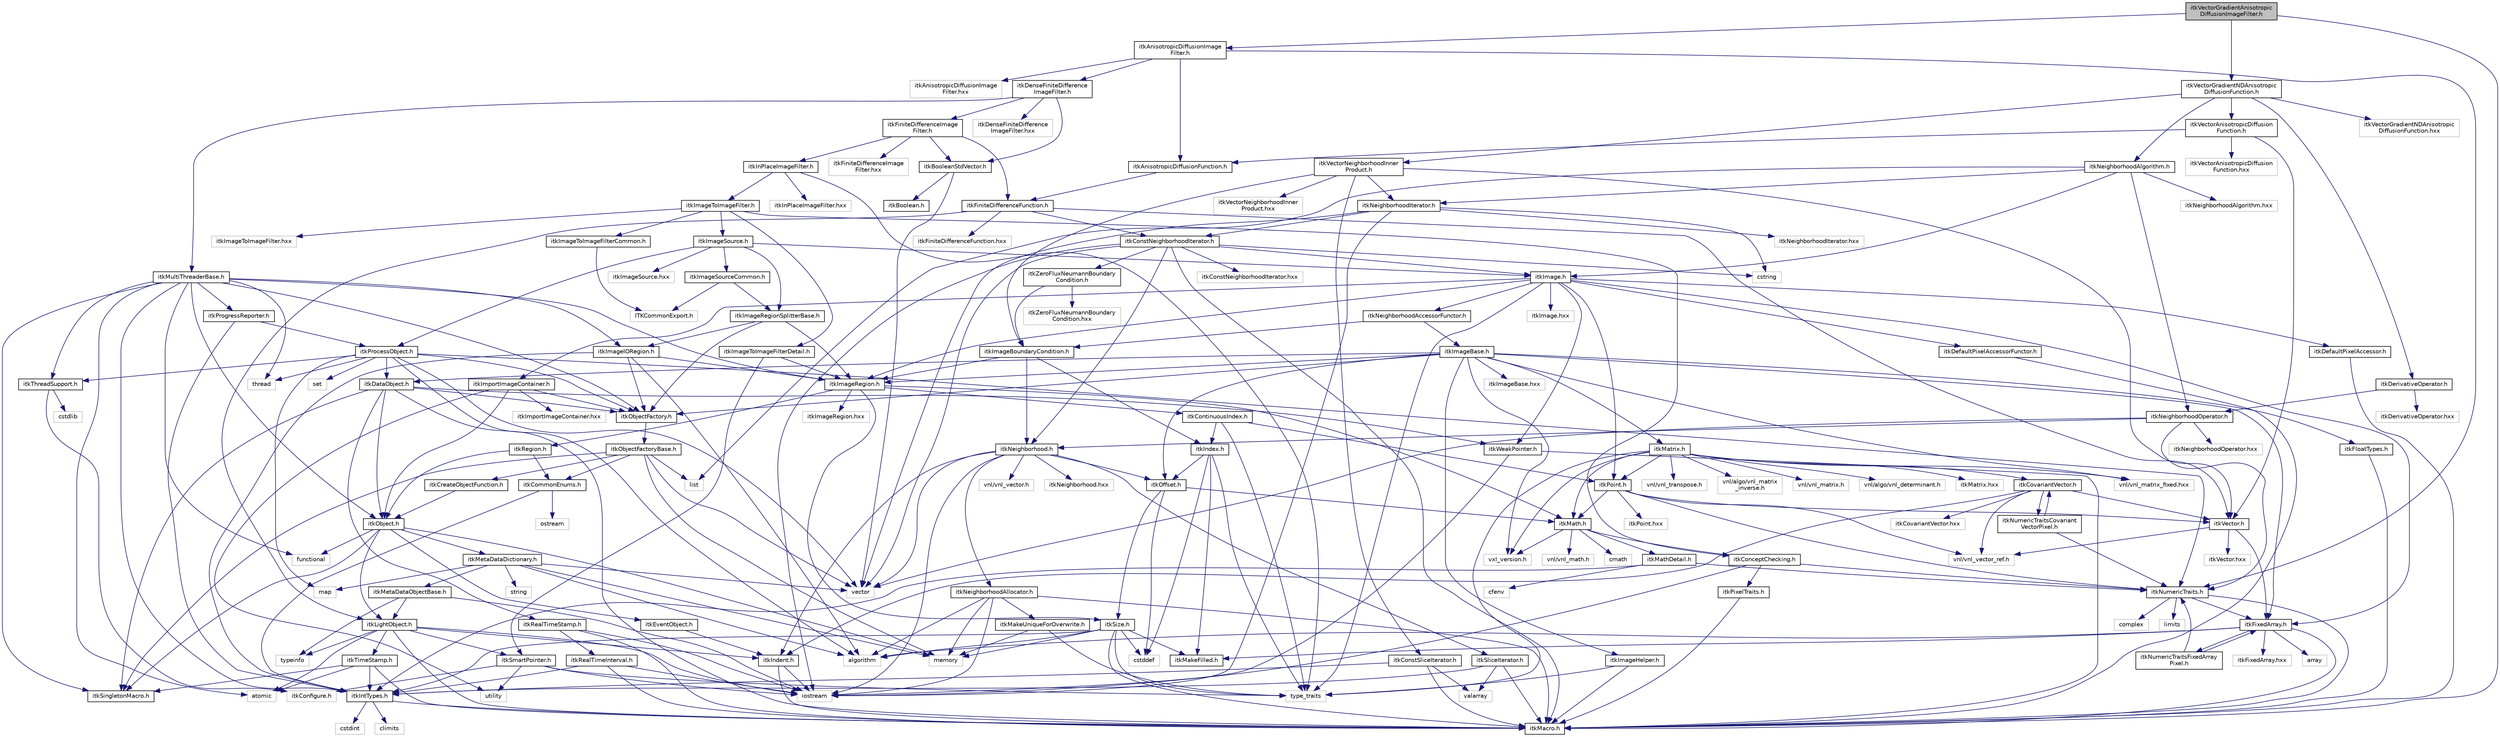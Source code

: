 digraph "itkVectorGradientAnisotropicDiffusionImageFilter.h"
{
 // LATEX_PDF_SIZE
  edge [fontname="Helvetica",fontsize="10",labelfontname="Helvetica",labelfontsize="10"];
  node [fontname="Helvetica",fontsize="10",shape=record];
  Node1 [label="itkVectorGradientAnisotropic\lDiffusionImageFilter.h",height=0.2,width=0.4,color="black", fillcolor="grey75", style="filled", fontcolor="black",tooltip=" "];
  Node1 -> Node2 [color="midnightblue",fontsize="10",style="solid",fontname="Helvetica"];
  Node2 [label="itkMacro.h",height=0.2,width=0.4,color="black", fillcolor="white", style="filled",URL="$itkMacro_8h.html",tooltip=" "];
  Node1 -> Node3 [color="midnightblue",fontsize="10",style="solid",fontname="Helvetica"];
  Node3 [label="itkAnisotropicDiffusionImage\lFilter.h",height=0.2,width=0.4,color="black", fillcolor="white", style="filled",URL="$itkAnisotropicDiffusionImageFilter_8h.html",tooltip=" "];
  Node3 -> Node4 [color="midnightblue",fontsize="10",style="solid",fontname="Helvetica"];
  Node4 [label="itkDenseFiniteDifference\lImageFilter.h",height=0.2,width=0.4,color="black", fillcolor="white", style="filled",URL="$itkDenseFiniteDifferenceImageFilter_8h.html",tooltip=" "];
  Node4 -> Node5 [color="midnightblue",fontsize="10",style="solid",fontname="Helvetica"];
  Node5 [label="itkBooleanStdVector.h",height=0.2,width=0.4,color="black", fillcolor="white", style="filled",URL="$itkBooleanStdVector_8h.html",tooltip=" "];
  Node5 -> Node6 [color="midnightblue",fontsize="10",style="solid",fontname="Helvetica"];
  Node6 [label="itkBoolean.h",height=0.2,width=0.4,color="black", fillcolor="white", style="filled",URL="$itkBoolean_8h.html",tooltip=" "];
  Node5 -> Node7 [color="midnightblue",fontsize="10",style="solid",fontname="Helvetica"];
  Node7 [label="vector",height=0.2,width=0.4,color="grey75", fillcolor="white", style="filled",tooltip=" "];
  Node4 -> Node8 [color="midnightblue",fontsize="10",style="solid",fontname="Helvetica"];
  Node8 [label="itkFiniteDifferenceImage\lFilter.h",height=0.2,width=0.4,color="black", fillcolor="white", style="filled",URL="$itkFiniteDifferenceImageFilter_8h.html",tooltip=" "];
  Node8 -> Node5 [color="midnightblue",fontsize="10",style="solid",fontname="Helvetica"];
  Node8 -> Node9 [color="midnightblue",fontsize="10",style="solid",fontname="Helvetica"];
  Node9 [label="itkInPlaceImageFilter.h",height=0.2,width=0.4,color="black", fillcolor="white", style="filled",URL="$itkInPlaceImageFilter_8h.html",tooltip=" "];
  Node9 -> Node10 [color="midnightblue",fontsize="10",style="solid",fontname="Helvetica"];
  Node10 [label="itkImageToImageFilter.h",height=0.2,width=0.4,color="black", fillcolor="white", style="filled",URL="$itkImageToImageFilter_8h.html",tooltip=" "];
  Node10 -> Node11 [color="midnightblue",fontsize="10",style="solid",fontname="Helvetica"];
  Node11 [label="itkImageSource.h",height=0.2,width=0.4,color="black", fillcolor="white", style="filled",URL="$itkImageSource_8h.html",tooltip=" "];
  Node11 -> Node12 [color="midnightblue",fontsize="10",style="solid",fontname="Helvetica"];
  Node12 [label="itkProcessObject.h",height=0.2,width=0.4,color="black", fillcolor="white", style="filled",URL="$itkProcessObject_8h.html",tooltip=" "];
  Node12 -> Node13 [color="midnightblue",fontsize="10",style="solid",fontname="Helvetica"];
  Node13 [label="itkDataObject.h",height=0.2,width=0.4,color="black", fillcolor="white", style="filled",URL="$itkDataObject_8h.html",tooltip=" "];
  Node13 -> Node14 [color="midnightblue",fontsize="10",style="solid",fontname="Helvetica"];
  Node14 [label="itkObject.h",height=0.2,width=0.4,color="black", fillcolor="white", style="filled",URL="$itkObject_8h.html",tooltip=" "];
  Node14 -> Node15 [color="midnightblue",fontsize="10",style="solid",fontname="Helvetica"];
  Node15 [label="itkLightObject.h",height=0.2,width=0.4,color="black", fillcolor="white", style="filled",URL="$itkLightObject_8h.html",tooltip=" "];
  Node15 -> Node2 [color="midnightblue",fontsize="10",style="solid",fontname="Helvetica"];
  Node15 -> Node16 [color="midnightblue",fontsize="10",style="solid",fontname="Helvetica"];
  Node16 [label="itkSmartPointer.h",height=0.2,width=0.4,color="black", fillcolor="white", style="filled",URL="$itkSmartPointer_8h.html",tooltip=" "];
  Node16 -> Node17 [color="midnightblue",fontsize="10",style="solid",fontname="Helvetica"];
  Node17 [label="iostream",height=0.2,width=0.4,color="grey75", fillcolor="white", style="filled",tooltip=" "];
  Node16 -> Node18 [color="midnightblue",fontsize="10",style="solid",fontname="Helvetica"];
  Node18 [label="utility",height=0.2,width=0.4,color="grey75", fillcolor="white", style="filled",tooltip=" "];
  Node16 -> Node19 [color="midnightblue",fontsize="10",style="solid",fontname="Helvetica"];
  Node19 [label="type_traits",height=0.2,width=0.4,color="grey75", fillcolor="white", style="filled",tooltip=" "];
  Node16 -> Node20 [color="midnightblue",fontsize="10",style="solid",fontname="Helvetica"];
  Node20 [label="itkConfigure.h",height=0.2,width=0.4,color="grey75", fillcolor="white", style="filled",tooltip=" "];
  Node15 -> Node21 [color="midnightblue",fontsize="10",style="solid",fontname="Helvetica"];
  Node21 [label="itkTimeStamp.h",height=0.2,width=0.4,color="black", fillcolor="white", style="filled",URL="$itkTimeStamp_8h.html",tooltip=" "];
  Node21 -> Node2 [color="midnightblue",fontsize="10",style="solid",fontname="Helvetica"];
  Node21 -> Node22 [color="midnightblue",fontsize="10",style="solid",fontname="Helvetica"];
  Node22 [label="itkIntTypes.h",height=0.2,width=0.4,color="black", fillcolor="white", style="filled",URL="$itkIntTypes_8h.html",tooltip=" "];
  Node22 -> Node2 [color="midnightblue",fontsize="10",style="solid",fontname="Helvetica"];
  Node22 -> Node23 [color="midnightblue",fontsize="10",style="solid",fontname="Helvetica"];
  Node23 [label="cstdint",height=0.2,width=0.4,color="grey75", fillcolor="white", style="filled",tooltip=" "];
  Node22 -> Node24 [color="midnightblue",fontsize="10",style="solid",fontname="Helvetica"];
  Node24 [label="climits",height=0.2,width=0.4,color="grey75", fillcolor="white", style="filled",tooltip=" "];
  Node21 -> Node25 [color="midnightblue",fontsize="10",style="solid",fontname="Helvetica"];
  Node25 [label="atomic",height=0.2,width=0.4,color="grey75", fillcolor="white", style="filled",tooltip=" "];
  Node21 -> Node26 [color="midnightblue",fontsize="10",style="solid",fontname="Helvetica"];
  Node26 [label="itkSingletonMacro.h",height=0.2,width=0.4,color="black", fillcolor="white", style="filled",URL="$itkSingletonMacro_8h.html",tooltip=" "];
  Node15 -> Node27 [color="midnightblue",fontsize="10",style="solid",fontname="Helvetica"];
  Node27 [label="itkIndent.h",height=0.2,width=0.4,color="black", fillcolor="white", style="filled",URL="$itkIndent_8h.html",tooltip=" "];
  Node27 -> Node2 [color="midnightblue",fontsize="10",style="solid",fontname="Helvetica"];
  Node27 -> Node17 [color="midnightblue",fontsize="10",style="solid",fontname="Helvetica"];
  Node15 -> Node25 [color="midnightblue",fontsize="10",style="solid",fontname="Helvetica"];
  Node15 -> Node17 [color="midnightblue",fontsize="10",style="solid",fontname="Helvetica"];
  Node15 -> Node28 [color="midnightblue",fontsize="10",style="solid",fontname="Helvetica"];
  Node28 [label="typeinfo",height=0.2,width=0.4,color="grey75", fillcolor="white", style="filled",tooltip=" "];
  Node14 -> Node29 [color="midnightblue",fontsize="10",style="solid",fontname="Helvetica"];
  Node29 [label="itkEventObject.h",height=0.2,width=0.4,color="black", fillcolor="white", style="filled",URL="$itkEventObject_8h.html",tooltip=" "];
  Node29 -> Node27 [color="midnightblue",fontsize="10",style="solid",fontname="Helvetica"];
  Node14 -> Node30 [color="midnightblue",fontsize="10",style="solid",fontname="Helvetica"];
  Node30 [label="itkMetaDataDictionary.h",height=0.2,width=0.4,color="black", fillcolor="white", style="filled",URL="$itkMetaDataDictionary_8h.html",tooltip=" "];
  Node30 -> Node31 [color="midnightblue",fontsize="10",style="solid",fontname="Helvetica"];
  Node31 [label="itkMetaDataObjectBase.h",height=0.2,width=0.4,color="black", fillcolor="white", style="filled",URL="$itkMetaDataObjectBase_8h.html",tooltip=" "];
  Node31 -> Node15 [color="midnightblue",fontsize="10",style="solid",fontname="Helvetica"];
  Node31 -> Node28 [color="midnightblue",fontsize="10",style="solid",fontname="Helvetica"];
  Node31 -> Node17 [color="midnightblue",fontsize="10",style="solid",fontname="Helvetica"];
  Node30 -> Node32 [color="midnightblue",fontsize="10",style="solid",fontname="Helvetica"];
  Node32 [label="algorithm",height=0.2,width=0.4,color="grey75", fillcolor="white", style="filled",tooltip=" "];
  Node30 -> Node7 [color="midnightblue",fontsize="10",style="solid",fontname="Helvetica"];
  Node30 -> Node33 [color="midnightblue",fontsize="10",style="solid",fontname="Helvetica"];
  Node33 [label="map",height=0.2,width=0.4,color="grey75", fillcolor="white", style="filled",tooltip=" "];
  Node30 -> Node34 [color="midnightblue",fontsize="10",style="solid",fontname="Helvetica"];
  Node34 [label="string",height=0.2,width=0.4,color="grey75", fillcolor="white", style="filled",tooltip=" "];
  Node30 -> Node35 [color="midnightblue",fontsize="10",style="solid",fontname="Helvetica"];
  Node35 [label="memory",height=0.2,width=0.4,color="grey75", fillcolor="white", style="filled",tooltip=" "];
  Node14 -> Node26 [color="midnightblue",fontsize="10",style="solid",fontname="Helvetica"];
  Node14 -> Node36 [color="midnightblue",fontsize="10",style="solid",fontname="Helvetica"];
  Node36 [label="functional",height=0.2,width=0.4,color="grey75", fillcolor="white", style="filled",tooltip=" "];
  Node14 -> Node35 [color="midnightblue",fontsize="10",style="solid",fontname="Helvetica"];
  Node13 -> Node2 [color="midnightblue",fontsize="10",style="solid",fontname="Helvetica"];
  Node13 -> Node26 [color="midnightblue",fontsize="10",style="solid",fontname="Helvetica"];
  Node13 -> Node37 [color="midnightblue",fontsize="10",style="solid",fontname="Helvetica"];
  Node37 [label="itkWeakPointer.h",height=0.2,width=0.4,color="black", fillcolor="white", style="filled",URL="$itkWeakPointer_8h.html",tooltip=" "];
  Node37 -> Node2 [color="midnightblue",fontsize="10",style="solid",fontname="Helvetica"];
  Node37 -> Node17 [color="midnightblue",fontsize="10",style="solid",fontname="Helvetica"];
  Node13 -> Node38 [color="midnightblue",fontsize="10",style="solid",fontname="Helvetica"];
  Node38 [label="itkRealTimeStamp.h",height=0.2,width=0.4,color="black", fillcolor="white", style="filled",URL="$itkRealTimeStamp_8h.html",tooltip=" "];
  Node38 -> Node39 [color="midnightblue",fontsize="10",style="solid",fontname="Helvetica"];
  Node39 [label="itkRealTimeInterval.h",height=0.2,width=0.4,color="black", fillcolor="white", style="filled",URL="$itkRealTimeInterval_8h.html",tooltip=" "];
  Node39 -> Node22 [color="midnightblue",fontsize="10",style="solid",fontname="Helvetica"];
  Node39 -> Node2 [color="midnightblue",fontsize="10",style="solid",fontname="Helvetica"];
  Node39 -> Node17 [color="midnightblue",fontsize="10",style="solid",fontname="Helvetica"];
  Node38 -> Node2 [color="midnightblue",fontsize="10",style="solid",fontname="Helvetica"];
  Node38 -> Node17 [color="midnightblue",fontsize="10",style="solid",fontname="Helvetica"];
  Node13 -> Node40 [color="midnightblue",fontsize="10",style="solid",fontname="Helvetica"];
  Node40 [label="itkObjectFactory.h",height=0.2,width=0.4,color="black", fillcolor="white", style="filled",URL="$itkObjectFactory_8h.html",tooltip=" "];
  Node40 -> Node41 [color="midnightblue",fontsize="10",style="solid",fontname="Helvetica"];
  Node41 [label="itkObjectFactoryBase.h",height=0.2,width=0.4,color="black", fillcolor="white", style="filled",URL="$itkObjectFactoryBase_8h.html",tooltip=" "];
  Node41 -> Node42 [color="midnightblue",fontsize="10",style="solid",fontname="Helvetica"];
  Node42 [label="itkCreateObjectFunction.h",height=0.2,width=0.4,color="black", fillcolor="white", style="filled",URL="$itkCreateObjectFunction_8h.html",tooltip=" "];
  Node42 -> Node14 [color="midnightblue",fontsize="10",style="solid",fontname="Helvetica"];
  Node41 -> Node26 [color="midnightblue",fontsize="10",style="solid",fontname="Helvetica"];
  Node41 -> Node43 [color="midnightblue",fontsize="10",style="solid",fontname="Helvetica"];
  Node43 [label="itkCommonEnums.h",height=0.2,width=0.4,color="black", fillcolor="white", style="filled",URL="$itkCommonEnums_8h.html",tooltip=" "];
  Node43 -> Node22 [color="midnightblue",fontsize="10",style="solid",fontname="Helvetica"];
  Node43 -> Node44 [color="midnightblue",fontsize="10",style="solid",fontname="Helvetica"];
  Node44 [label="ostream",height=0.2,width=0.4,color="grey75", fillcolor="white", style="filled",tooltip=" "];
  Node41 -> Node45 [color="midnightblue",fontsize="10",style="solid",fontname="Helvetica"];
  Node45 [label="list",height=0.2,width=0.4,color="grey75", fillcolor="white", style="filled",tooltip=" "];
  Node41 -> Node35 [color="midnightblue",fontsize="10",style="solid",fontname="Helvetica"];
  Node41 -> Node7 [color="midnightblue",fontsize="10",style="solid",fontname="Helvetica"];
  Node12 -> Node40 [color="midnightblue",fontsize="10",style="solid",fontname="Helvetica"];
  Node12 -> Node46 [color="midnightblue",fontsize="10",style="solid",fontname="Helvetica"];
  Node46 [label="itkNumericTraits.h",height=0.2,width=0.4,color="black", fillcolor="white", style="filled",URL="$itkNumericTraits_8h.html",tooltip=" "];
  Node46 -> Node2 [color="midnightblue",fontsize="10",style="solid",fontname="Helvetica"];
  Node46 -> Node47 [color="midnightblue",fontsize="10",style="solid",fontname="Helvetica"];
  Node47 [label="limits",height=0.2,width=0.4,color="grey75", fillcolor="white", style="filled",tooltip=" "];
  Node46 -> Node48 [color="midnightblue",fontsize="10",style="solid",fontname="Helvetica"];
  Node48 [label="complex",height=0.2,width=0.4,color="grey75", fillcolor="white", style="filled",tooltip=" "];
  Node46 -> Node49 [color="midnightblue",fontsize="10",style="solid",fontname="Helvetica"];
  Node49 [label="itkFixedArray.h",height=0.2,width=0.4,color="black", fillcolor="white", style="filled",URL="$itkFixedArray_8h.html",tooltip=" "];
  Node49 -> Node2 [color="midnightblue",fontsize="10",style="solid",fontname="Helvetica"];
  Node49 -> Node50 [color="midnightblue",fontsize="10",style="solid",fontname="Helvetica"];
  Node50 [label="itkMakeFilled.h",height=0.2,width=0.4,color="black", fillcolor="white", style="filled",URL="$itkMakeFilled_8h.html",tooltip=" "];
  Node49 -> Node32 [color="midnightblue",fontsize="10",style="solid",fontname="Helvetica"];
  Node49 -> Node51 [color="midnightblue",fontsize="10",style="solid",fontname="Helvetica"];
  Node51 [label="array",height=0.2,width=0.4,color="grey75", fillcolor="white", style="filled",tooltip=" "];
  Node49 -> Node52 [color="midnightblue",fontsize="10",style="solid",fontname="Helvetica"];
  Node52 [label="itkFixedArray.hxx",height=0.2,width=0.4,color="grey75", fillcolor="white", style="filled",tooltip=" "];
  Node49 -> Node53 [color="midnightblue",fontsize="10",style="solid",fontname="Helvetica"];
  Node53 [label="itkNumericTraitsFixedArray\lPixel.h",height=0.2,width=0.4,color="black", fillcolor="white", style="filled",URL="$itkNumericTraitsFixedArrayPixel_8h.html",tooltip=" "];
  Node53 -> Node46 [color="midnightblue",fontsize="10",style="solid",fontname="Helvetica"];
  Node53 -> Node49 [color="midnightblue",fontsize="10",style="solid",fontname="Helvetica"];
  Node12 -> Node54 [color="midnightblue",fontsize="10",style="solid",fontname="Helvetica"];
  Node54 [label="itkThreadSupport.h",height=0.2,width=0.4,color="black", fillcolor="white", style="filled",URL="$itkThreadSupport_8h.html",tooltip=" "];
  Node54 -> Node55 [color="midnightblue",fontsize="10",style="solid",fontname="Helvetica"];
  Node55 [label="cstdlib",height=0.2,width=0.4,color="grey75", fillcolor="white", style="filled",tooltip=" "];
  Node54 -> Node20 [color="midnightblue",fontsize="10",style="solid",fontname="Helvetica"];
  Node12 -> Node7 [color="midnightblue",fontsize="10",style="solid",fontname="Helvetica"];
  Node12 -> Node33 [color="midnightblue",fontsize="10",style="solid",fontname="Helvetica"];
  Node12 -> Node56 [color="midnightblue",fontsize="10",style="solid",fontname="Helvetica"];
  Node56 [label="set",height=0.2,width=0.4,color="grey75", fillcolor="white", style="filled",tooltip=" "];
  Node12 -> Node32 [color="midnightblue",fontsize="10",style="solid",fontname="Helvetica"];
  Node12 -> Node57 [color="midnightblue",fontsize="10",style="solid",fontname="Helvetica"];
  Node57 [label="thread",height=0.2,width=0.4,color="grey75", fillcolor="white", style="filled",tooltip=" "];
  Node11 -> Node58 [color="midnightblue",fontsize="10",style="solid",fontname="Helvetica"];
  Node58 [label="itkImage.h",height=0.2,width=0.4,color="black", fillcolor="white", style="filled",URL="$itkImage_8h.html",tooltip=" "];
  Node58 -> Node59 [color="midnightblue",fontsize="10",style="solid",fontname="Helvetica"];
  Node59 [label="itkImageRegion.h",height=0.2,width=0.4,color="black", fillcolor="white", style="filled",URL="$itkImageRegion_8h.html",tooltip=" "];
  Node59 -> Node60 [color="midnightblue",fontsize="10",style="solid",fontname="Helvetica"];
  Node60 [label="itkRegion.h",height=0.2,width=0.4,color="black", fillcolor="white", style="filled",URL="$itkRegion_8h.html",tooltip=" "];
  Node60 -> Node14 [color="midnightblue",fontsize="10",style="solid",fontname="Helvetica"];
  Node60 -> Node43 [color="midnightblue",fontsize="10",style="solid",fontname="Helvetica"];
  Node59 -> Node61 [color="midnightblue",fontsize="10",style="solid",fontname="Helvetica"];
  Node61 [label="itkSize.h",height=0.2,width=0.4,color="black", fillcolor="white", style="filled",URL="$itkSize_8h.html",tooltip=" "];
  Node61 -> Node22 [color="midnightblue",fontsize="10",style="solid",fontname="Helvetica"];
  Node61 -> Node2 [color="midnightblue",fontsize="10",style="solid",fontname="Helvetica"];
  Node61 -> Node50 [color="midnightblue",fontsize="10",style="solid",fontname="Helvetica"];
  Node61 -> Node32 [color="midnightblue",fontsize="10",style="solid",fontname="Helvetica"];
  Node61 -> Node62 [color="midnightblue",fontsize="10",style="solid",fontname="Helvetica"];
  Node62 [label="cstddef",height=0.2,width=0.4,color="grey75", fillcolor="white", style="filled",tooltip=" "];
  Node61 -> Node19 [color="midnightblue",fontsize="10",style="solid",fontname="Helvetica"];
  Node61 -> Node35 [color="midnightblue",fontsize="10",style="solid",fontname="Helvetica"];
  Node59 -> Node63 [color="midnightblue",fontsize="10",style="solid",fontname="Helvetica"];
  Node63 [label="itkContinuousIndex.h",height=0.2,width=0.4,color="black", fillcolor="white", style="filled",URL="$itkContinuousIndex_8h.html",tooltip=" "];
  Node63 -> Node64 [color="midnightblue",fontsize="10",style="solid",fontname="Helvetica"];
  Node64 [label="itkPoint.h",height=0.2,width=0.4,color="black", fillcolor="white", style="filled",URL="$itkPoint_8h.html",tooltip=" "];
  Node64 -> Node46 [color="midnightblue",fontsize="10",style="solid",fontname="Helvetica"];
  Node64 -> Node65 [color="midnightblue",fontsize="10",style="solid",fontname="Helvetica"];
  Node65 [label="itkVector.h",height=0.2,width=0.4,color="black", fillcolor="white", style="filled",URL="$itkVector_8h.html",tooltip=" "];
  Node65 -> Node49 [color="midnightblue",fontsize="10",style="solid",fontname="Helvetica"];
  Node65 -> Node66 [color="midnightblue",fontsize="10",style="solid",fontname="Helvetica"];
  Node66 [label="vnl/vnl_vector_ref.h",height=0.2,width=0.4,color="grey75", fillcolor="white", style="filled",tooltip=" "];
  Node65 -> Node67 [color="midnightblue",fontsize="10",style="solid",fontname="Helvetica"];
  Node67 [label="itkVector.hxx",height=0.2,width=0.4,color="grey75", fillcolor="white", style="filled",tooltip=" "];
  Node64 -> Node66 [color="midnightblue",fontsize="10",style="solid",fontname="Helvetica"];
  Node64 -> Node68 [color="midnightblue",fontsize="10",style="solid",fontname="Helvetica"];
  Node68 [label="itkMath.h",height=0.2,width=0.4,color="black", fillcolor="white", style="filled",URL="$itkMath_8h.html",tooltip=" "];
  Node68 -> Node69 [color="midnightblue",fontsize="10",style="solid",fontname="Helvetica"];
  Node69 [label="cmath",height=0.2,width=0.4,color="grey75", fillcolor="white", style="filled",tooltip=" "];
  Node68 -> Node70 [color="midnightblue",fontsize="10",style="solid",fontname="Helvetica"];
  Node70 [label="itkMathDetail.h",height=0.2,width=0.4,color="black", fillcolor="white", style="filled",URL="$itkMathDetail_8h.html",tooltip=" "];
  Node70 -> Node22 [color="midnightblue",fontsize="10",style="solid",fontname="Helvetica"];
  Node70 -> Node46 [color="midnightblue",fontsize="10",style="solid",fontname="Helvetica"];
  Node70 -> Node71 [color="midnightblue",fontsize="10",style="solid",fontname="Helvetica"];
  Node71 [label="cfenv",height=0.2,width=0.4,color="grey75", fillcolor="white", style="filled",tooltip=" "];
  Node68 -> Node72 [color="midnightblue",fontsize="10",style="solid",fontname="Helvetica"];
  Node72 [label="itkConceptChecking.h",height=0.2,width=0.4,color="black", fillcolor="white", style="filled",URL="$itkConceptChecking_8h.html",tooltip=" "];
  Node72 -> Node73 [color="midnightblue",fontsize="10",style="solid",fontname="Helvetica"];
  Node73 [label="itkPixelTraits.h",height=0.2,width=0.4,color="black", fillcolor="white", style="filled",URL="$itkPixelTraits_8h.html",tooltip=" "];
  Node73 -> Node2 [color="midnightblue",fontsize="10",style="solid",fontname="Helvetica"];
  Node72 -> Node46 [color="midnightblue",fontsize="10",style="solid",fontname="Helvetica"];
  Node72 -> Node17 [color="midnightblue",fontsize="10",style="solid",fontname="Helvetica"];
  Node68 -> Node74 [color="midnightblue",fontsize="10",style="solid",fontname="Helvetica"];
  Node74 [label="vnl/vnl_math.h",height=0.2,width=0.4,color="grey75", fillcolor="white", style="filled",tooltip=" "];
  Node68 -> Node75 [color="midnightblue",fontsize="10",style="solid",fontname="Helvetica"];
  Node75 [label="vxl_version.h",height=0.2,width=0.4,color="grey75", fillcolor="white", style="filled",tooltip=" "];
  Node64 -> Node76 [color="midnightblue",fontsize="10",style="solid",fontname="Helvetica"];
  Node76 [label="itkPoint.hxx",height=0.2,width=0.4,color="grey75", fillcolor="white", style="filled",tooltip=" "];
  Node63 -> Node77 [color="midnightblue",fontsize="10",style="solid",fontname="Helvetica"];
  Node77 [label="itkIndex.h",height=0.2,width=0.4,color="black", fillcolor="white", style="filled",URL="$itkIndex_8h.html",tooltip=" "];
  Node77 -> Node50 [color="midnightblue",fontsize="10",style="solid",fontname="Helvetica"];
  Node77 -> Node78 [color="midnightblue",fontsize="10",style="solid",fontname="Helvetica"];
  Node78 [label="itkOffset.h",height=0.2,width=0.4,color="black", fillcolor="white", style="filled",URL="$itkOffset_8h.html",tooltip=" "];
  Node78 -> Node61 [color="midnightblue",fontsize="10",style="solid",fontname="Helvetica"];
  Node78 -> Node68 [color="midnightblue",fontsize="10",style="solid",fontname="Helvetica"];
  Node78 -> Node62 [color="midnightblue",fontsize="10",style="solid",fontname="Helvetica"];
  Node77 -> Node62 [color="midnightblue",fontsize="10",style="solid",fontname="Helvetica"];
  Node77 -> Node19 [color="midnightblue",fontsize="10",style="solid",fontname="Helvetica"];
  Node63 -> Node19 [color="midnightblue",fontsize="10",style="solid",fontname="Helvetica"];
  Node59 -> Node68 [color="midnightblue",fontsize="10",style="solid",fontname="Helvetica"];
  Node59 -> Node79 [color="midnightblue",fontsize="10",style="solid",fontname="Helvetica"];
  Node79 [label="itkImageRegion.hxx",height=0.2,width=0.4,color="grey75", fillcolor="white", style="filled",tooltip=" "];
  Node58 -> Node80 [color="midnightblue",fontsize="10",style="solid",fontname="Helvetica"];
  Node80 [label="itkImportImageContainer.h",height=0.2,width=0.4,color="black", fillcolor="white", style="filled",URL="$itkImportImageContainer_8h.html",tooltip=" "];
  Node80 -> Node14 [color="midnightblue",fontsize="10",style="solid",fontname="Helvetica"];
  Node80 -> Node40 [color="midnightblue",fontsize="10",style="solid",fontname="Helvetica"];
  Node80 -> Node18 [color="midnightblue",fontsize="10",style="solid",fontname="Helvetica"];
  Node80 -> Node81 [color="midnightblue",fontsize="10",style="solid",fontname="Helvetica"];
  Node81 [label="itkImportImageContainer.hxx",height=0.2,width=0.4,color="grey75", fillcolor="white", style="filled",tooltip=" "];
  Node58 -> Node82 [color="midnightblue",fontsize="10",style="solid",fontname="Helvetica"];
  Node82 [label="itkDefaultPixelAccessor.h",height=0.2,width=0.4,color="black", fillcolor="white", style="filled",URL="$itkDefaultPixelAccessor_8h.html",tooltip=" "];
  Node82 -> Node2 [color="midnightblue",fontsize="10",style="solid",fontname="Helvetica"];
  Node58 -> Node83 [color="midnightblue",fontsize="10",style="solid",fontname="Helvetica"];
  Node83 [label="itkDefaultPixelAccessorFunctor.h",height=0.2,width=0.4,color="black", fillcolor="white", style="filled",URL="$itkDefaultPixelAccessorFunctor_8h.html",tooltip=" "];
  Node83 -> Node2 [color="midnightblue",fontsize="10",style="solid",fontname="Helvetica"];
  Node58 -> Node64 [color="midnightblue",fontsize="10",style="solid",fontname="Helvetica"];
  Node58 -> Node49 [color="midnightblue",fontsize="10",style="solid",fontname="Helvetica"];
  Node58 -> Node37 [color="midnightblue",fontsize="10",style="solid",fontname="Helvetica"];
  Node58 -> Node84 [color="midnightblue",fontsize="10",style="solid",fontname="Helvetica"];
  Node84 [label="itkNeighborhoodAccessorFunctor.h",height=0.2,width=0.4,color="black", fillcolor="white", style="filled",URL="$itkNeighborhoodAccessorFunctor_8h.html",tooltip=" "];
  Node84 -> Node85 [color="midnightblue",fontsize="10",style="solid",fontname="Helvetica"];
  Node85 [label="itkImageBoundaryCondition.h",height=0.2,width=0.4,color="black", fillcolor="white", style="filled",URL="$itkImageBoundaryCondition_8h.html",tooltip=" "];
  Node85 -> Node77 [color="midnightblue",fontsize="10",style="solid",fontname="Helvetica"];
  Node85 -> Node86 [color="midnightblue",fontsize="10",style="solid",fontname="Helvetica"];
  Node86 [label="itkNeighborhood.h",height=0.2,width=0.4,color="black", fillcolor="white", style="filled",URL="$itkNeighborhood_8h.html",tooltip=" "];
  Node86 -> Node17 [color="midnightblue",fontsize="10",style="solid",fontname="Helvetica"];
  Node86 -> Node87 [color="midnightblue",fontsize="10",style="solid",fontname="Helvetica"];
  Node87 [label="itkNeighborhoodAllocator.h",height=0.2,width=0.4,color="black", fillcolor="white", style="filled",URL="$itkNeighborhoodAllocator_8h.html",tooltip=" "];
  Node87 -> Node88 [color="midnightblue",fontsize="10",style="solid",fontname="Helvetica"];
  Node88 [label="itkMakeUniqueForOverwrite.h",height=0.2,width=0.4,color="black", fillcolor="white", style="filled",URL="$itkMakeUniqueForOverwrite_8h.html",tooltip=" "];
  Node88 -> Node35 [color="midnightblue",fontsize="10",style="solid",fontname="Helvetica"];
  Node88 -> Node19 [color="midnightblue",fontsize="10",style="solid",fontname="Helvetica"];
  Node87 -> Node32 [color="midnightblue",fontsize="10",style="solid",fontname="Helvetica"];
  Node87 -> Node17 [color="midnightblue",fontsize="10",style="solid",fontname="Helvetica"];
  Node87 -> Node35 [color="midnightblue",fontsize="10",style="solid",fontname="Helvetica"];
  Node87 -> Node2 [color="midnightblue",fontsize="10",style="solid",fontname="Helvetica"];
  Node86 -> Node27 [color="midnightblue",fontsize="10",style="solid",fontname="Helvetica"];
  Node86 -> Node89 [color="midnightblue",fontsize="10",style="solid",fontname="Helvetica"];
  Node89 [label="itkSliceIterator.h",height=0.2,width=0.4,color="black", fillcolor="white", style="filled",URL="$itkSliceIterator_8h.html",tooltip=" "];
  Node89 -> Node2 [color="midnightblue",fontsize="10",style="solid",fontname="Helvetica"];
  Node89 -> Node22 [color="midnightblue",fontsize="10",style="solid",fontname="Helvetica"];
  Node89 -> Node90 [color="midnightblue",fontsize="10",style="solid",fontname="Helvetica"];
  Node90 [label="valarray",height=0.2,width=0.4,color="grey75", fillcolor="white", style="filled",tooltip=" "];
  Node86 -> Node91 [color="midnightblue",fontsize="10",style="solid",fontname="Helvetica"];
  Node91 [label="vnl/vnl_vector.h",height=0.2,width=0.4,color="grey75", fillcolor="white", style="filled",tooltip=" "];
  Node86 -> Node78 [color="midnightblue",fontsize="10",style="solid",fontname="Helvetica"];
  Node86 -> Node7 [color="midnightblue",fontsize="10",style="solid",fontname="Helvetica"];
  Node86 -> Node92 [color="midnightblue",fontsize="10",style="solid",fontname="Helvetica"];
  Node92 [label="itkNeighborhood.hxx",height=0.2,width=0.4,color="grey75", fillcolor="white", style="filled",tooltip=" "];
  Node85 -> Node59 [color="midnightblue",fontsize="10",style="solid",fontname="Helvetica"];
  Node84 -> Node93 [color="midnightblue",fontsize="10",style="solid",fontname="Helvetica"];
  Node93 [label="itkImageBase.h",height=0.2,width=0.4,color="black", fillcolor="white", style="filled",URL="$itkImageBase_8h.html",tooltip=" "];
  Node93 -> Node13 [color="midnightblue",fontsize="10",style="solid",fontname="Helvetica"];
  Node93 -> Node59 [color="midnightblue",fontsize="10",style="solid",fontname="Helvetica"];
  Node93 -> Node94 [color="midnightblue",fontsize="10",style="solid",fontname="Helvetica"];
  Node94 [label="itkMatrix.h",height=0.2,width=0.4,color="black", fillcolor="white", style="filled",URL="$itkMatrix_8h.html",tooltip=" "];
  Node94 -> Node64 [color="midnightblue",fontsize="10",style="solid",fontname="Helvetica"];
  Node94 -> Node95 [color="midnightblue",fontsize="10",style="solid",fontname="Helvetica"];
  Node95 [label="itkCovariantVector.h",height=0.2,width=0.4,color="black", fillcolor="white", style="filled",URL="$itkCovariantVector_8h.html",tooltip=" "];
  Node95 -> Node27 [color="midnightblue",fontsize="10",style="solid",fontname="Helvetica"];
  Node95 -> Node65 [color="midnightblue",fontsize="10",style="solid",fontname="Helvetica"];
  Node95 -> Node66 [color="midnightblue",fontsize="10",style="solid",fontname="Helvetica"];
  Node95 -> Node96 [color="midnightblue",fontsize="10",style="solid",fontname="Helvetica"];
  Node96 [label="itkNumericTraitsCovariant\lVectorPixel.h",height=0.2,width=0.4,color="black", fillcolor="white", style="filled",URL="$itkNumericTraitsCovariantVectorPixel_8h.html",tooltip=" "];
  Node96 -> Node46 [color="midnightblue",fontsize="10",style="solid",fontname="Helvetica"];
  Node96 -> Node95 [color="midnightblue",fontsize="10",style="solid",fontname="Helvetica"];
  Node95 -> Node97 [color="midnightblue",fontsize="10",style="solid",fontname="Helvetica"];
  Node97 [label="itkCovariantVector.hxx",height=0.2,width=0.4,color="grey75", fillcolor="white", style="filled",tooltip=" "];
  Node94 -> Node75 [color="midnightblue",fontsize="10",style="solid",fontname="Helvetica"];
  Node94 -> Node98 [color="midnightblue",fontsize="10",style="solid",fontname="Helvetica"];
  Node98 [label="vnl/vnl_matrix_fixed.hxx",height=0.2,width=0.4,color="grey75", fillcolor="white", style="filled",tooltip=" "];
  Node94 -> Node99 [color="midnightblue",fontsize="10",style="solid",fontname="Helvetica"];
  Node99 [label="vnl/vnl_transpose.h",height=0.2,width=0.4,color="grey75", fillcolor="white", style="filled",tooltip=" "];
  Node94 -> Node100 [color="midnightblue",fontsize="10",style="solid",fontname="Helvetica"];
  Node100 [label="vnl/algo/vnl_matrix\l_inverse.h",height=0.2,width=0.4,color="grey75", fillcolor="white", style="filled",tooltip=" "];
  Node94 -> Node101 [color="midnightblue",fontsize="10",style="solid",fontname="Helvetica"];
  Node101 [label="vnl/vnl_matrix.h",height=0.2,width=0.4,color="grey75", fillcolor="white", style="filled",tooltip=" "];
  Node94 -> Node102 [color="midnightblue",fontsize="10",style="solid",fontname="Helvetica"];
  Node102 [label="vnl/algo/vnl_determinant.h",height=0.2,width=0.4,color="grey75", fillcolor="white", style="filled",tooltip=" "];
  Node94 -> Node68 [color="midnightblue",fontsize="10",style="solid",fontname="Helvetica"];
  Node94 -> Node19 [color="midnightblue",fontsize="10",style="solid",fontname="Helvetica"];
  Node94 -> Node103 [color="midnightblue",fontsize="10",style="solid",fontname="Helvetica"];
  Node103 [label="itkMatrix.hxx",height=0.2,width=0.4,color="grey75", fillcolor="white", style="filled",tooltip=" "];
  Node93 -> Node40 [color="midnightblue",fontsize="10",style="solid",fontname="Helvetica"];
  Node93 -> Node78 [color="midnightblue",fontsize="10",style="solid",fontname="Helvetica"];
  Node93 -> Node49 [color="midnightblue",fontsize="10",style="solid",fontname="Helvetica"];
  Node93 -> Node104 [color="midnightblue",fontsize="10",style="solid",fontname="Helvetica"];
  Node104 [label="itkImageHelper.h",height=0.2,width=0.4,color="black", fillcolor="white", style="filled",URL="$itkImageHelper_8h.html",tooltip=" "];
  Node104 -> Node2 [color="midnightblue",fontsize="10",style="solid",fontname="Helvetica"];
  Node104 -> Node19 [color="midnightblue",fontsize="10",style="solid",fontname="Helvetica"];
  Node93 -> Node105 [color="midnightblue",fontsize="10",style="solid",fontname="Helvetica"];
  Node105 [label="itkFloatTypes.h",height=0.2,width=0.4,color="black", fillcolor="white", style="filled",URL="$itkFloatTypes_8h.html",tooltip=" "];
  Node105 -> Node2 [color="midnightblue",fontsize="10",style="solid",fontname="Helvetica"];
  Node93 -> Node75 [color="midnightblue",fontsize="10",style="solid",fontname="Helvetica"];
  Node93 -> Node98 [color="midnightblue",fontsize="10",style="solid",fontname="Helvetica"];
  Node93 -> Node106 [color="midnightblue",fontsize="10",style="solid",fontname="Helvetica"];
  Node106 [label="itkImageBase.hxx",height=0.2,width=0.4,color="grey75", fillcolor="white", style="filled",tooltip=" "];
  Node58 -> Node19 [color="midnightblue",fontsize="10",style="solid",fontname="Helvetica"];
  Node58 -> Node107 [color="midnightblue",fontsize="10",style="solid",fontname="Helvetica"];
  Node107 [label="itkImage.hxx",height=0.2,width=0.4,color="grey75", fillcolor="white", style="filled",tooltip=" "];
  Node11 -> Node108 [color="midnightblue",fontsize="10",style="solid",fontname="Helvetica"];
  Node108 [label="itkImageRegionSplitterBase.h",height=0.2,width=0.4,color="black", fillcolor="white", style="filled",URL="$itkImageRegionSplitterBase_8h.html",tooltip=" "];
  Node108 -> Node59 [color="midnightblue",fontsize="10",style="solid",fontname="Helvetica"];
  Node108 -> Node40 [color="midnightblue",fontsize="10",style="solid",fontname="Helvetica"];
  Node108 -> Node109 [color="midnightblue",fontsize="10",style="solid",fontname="Helvetica"];
  Node109 [label="itkImageIORegion.h",height=0.2,width=0.4,color="black", fillcolor="white", style="filled",URL="$itkImageIORegion_8h.html",tooltip=" "];
  Node109 -> Node32 [color="midnightblue",fontsize="10",style="solid",fontname="Helvetica"];
  Node109 -> Node22 [color="midnightblue",fontsize="10",style="solid",fontname="Helvetica"];
  Node109 -> Node40 [color="midnightblue",fontsize="10",style="solid",fontname="Helvetica"];
  Node109 -> Node59 [color="midnightblue",fontsize="10",style="solid",fontname="Helvetica"];
  Node11 -> Node110 [color="midnightblue",fontsize="10",style="solid",fontname="Helvetica"];
  Node110 [label="itkImageSourceCommon.h",height=0.2,width=0.4,color="black", fillcolor="white", style="filled",URL="$itkImageSourceCommon_8h.html",tooltip=" "];
  Node110 -> Node111 [color="midnightblue",fontsize="10",style="solid",fontname="Helvetica"];
  Node111 [label="ITKCommonExport.h",height=0.2,width=0.4,color="grey75", fillcolor="white", style="filled",tooltip=" "];
  Node110 -> Node108 [color="midnightblue",fontsize="10",style="solid",fontname="Helvetica"];
  Node11 -> Node112 [color="midnightblue",fontsize="10",style="solid",fontname="Helvetica"];
  Node112 [label="itkImageSource.hxx",height=0.2,width=0.4,color="grey75", fillcolor="white", style="filled",tooltip=" "];
  Node10 -> Node72 [color="midnightblue",fontsize="10",style="solid",fontname="Helvetica"];
  Node10 -> Node113 [color="midnightblue",fontsize="10",style="solid",fontname="Helvetica"];
  Node113 [label="itkImageToImageFilterDetail.h",height=0.2,width=0.4,color="black", fillcolor="white", style="filled",URL="$itkImageToImageFilterDetail_8h.html",tooltip=" "];
  Node113 -> Node59 [color="midnightblue",fontsize="10",style="solid",fontname="Helvetica"];
  Node113 -> Node16 [color="midnightblue",fontsize="10",style="solid",fontname="Helvetica"];
  Node10 -> Node114 [color="midnightblue",fontsize="10",style="solid",fontname="Helvetica"];
  Node114 [label="itkImageToImageFilterCommon.h",height=0.2,width=0.4,color="black", fillcolor="white", style="filled",URL="$itkImageToImageFilterCommon_8h.html",tooltip=" "];
  Node114 -> Node111 [color="midnightblue",fontsize="10",style="solid",fontname="Helvetica"];
  Node10 -> Node115 [color="midnightblue",fontsize="10",style="solid",fontname="Helvetica"];
  Node115 [label="itkImageToImageFilter.hxx",height=0.2,width=0.4,color="grey75", fillcolor="white", style="filled",tooltip=" "];
  Node9 -> Node19 [color="midnightblue",fontsize="10",style="solid",fontname="Helvetica"];
  Node9 -> Node116 [color="midnightblue",fontsize="10",style="solid",fontname="Helvetica"];
  Node116 [label="itkInPlaceImageFilter.hxx",height=0.2,width=0.4,color="grey75", fillcolor="white", style="filled",tooltip=" "];
  Node8 -> Node117 [color="midnightblue",fontsize="10",style="solid",fontname="Helvetica"];
  Node117 [label="itkFiniteDifferenceFunction.h",height=0.2,width=0.4,color="black", fillcolor="white", style="filled",URL="$itkFiniteDifferenceFunction_8h.html",tooltip=" "];
  Node117 -> Node15 [color="midnightblue",fontsize="10",style="solid",fontname="Helvetica"];
  Node117 -> Node118 [color="midnightblue",fontsize="10",style="solid",fontname="Helvetica"];
  Node118 [label="itkConstNeighborhoodIterator.h",height=0.2,width=0.4,color="black", fillcolor="white", style="filled",URL="$itkConstNeighborhoodIterator_8h.html",tooltip=" "];
  Node118 -> Node7 [color="midnightblue",fontsize="10",style="solid",fontname="Helvetica"];
  Node118 -> Node119 [color="midnightblue",fontsize="10",style="solid",fontname="Helvetica"];
  Node119 [label="cstring",height=0.2,width=0.4,color="grey75", fillcolor="white", style="filled",tooltip=" "];
  Node118 -> Node17 [color="midnightblue",fontsize="10",style="solid",fontname="Helvetica"];
  Node118 -> Node58 [color="midnightblue",fontsize="10",style="solid",fontname="Helvetica"];
  Node118 -> Node86 [color="midnightblue",fontsize="10",style="solid",fontname="Helvetica"];
  Node118 -> Node2 [color="midnightblue",fontsize="10",style="solid",fontname="Helvetica"];
  Node118 -> Node120 [color="midnightblue",fontsize="10",style="solid",fontname="Helvetica"];
  Node120 [label="itkZeroFluxNeumannBoundary\lCondition.h",height=0.2,width=0.4,color="black", fillcolor="white", style="filled",URL="$itkZeroFluxNeumannBoundaryCondition_8h.html",tooltip=" "];
  Node120 -> Node85 [color="midnightblue",fontsize="10",style="solid",fontname="Helvetica"];
  Node120 -> Node121 [color="midnightblue",fontsize="10",style="solid",fontname="Helvetica"];
  Node121 [label="itkZeroFluxNeumannBoundary\lCondition.hxx",height=0.2,width=0.4,color="grey75", fillcolor="white", style="filled",tooltip=" "];
  Node118 -> Node122 [color="midnightblue",fontsize="10",style="solid",fontname="Helvetica"];
  Node122 [label="itkConstNeighborhoodIterator.hxx",height=0.2,width=0.4,color="grey75", fillcolor="white", style="filled",tooltip=" "];
  Node117 -> Node65 [color="midnightblue",fontsize="10",style="solid",fontname="Helvetica"];
  Node117 -> Node123 [color="midnightblue",fontsize="10",style="solid",fontname="Helvetica"];
  Node123 [label="itkFiniteDifferenceFunction.hxx",height=0.2,width=0.4,color="grey75", fillcolor="white", style="filled",tooltip=" "];
  Node8 -> Node124 [color="midnightblue",fontsize="10",style="solid",fontname="Helvetica"];
  Node124 [label="itkFiniteDifferenceImage\lFilter.hxx",height=0.2,width=0.4,color="grey75", fillcolor="white", style="filled",tooltip=" "];
  Node4 -> Node125 [color="midnightblue",fontsize="10",style="solid",fontname="Helvetica"];
  Node125 [label="itkMultiThreaderBase.h",height=0.2,width=0.4,color="black", fillcolor="white", style="filled",URL="$itkMultiThreaderBase_8h.html",tooltip=" "];
  Node125 -> Node14 [color="midnightblue",fontsize="10",style="solid",fontname="Helvetica"];
  Node125 -> Node54 [color="midnightblue",fontsize="10",style="solid",fontname="Helvetica"];
  Node125 -> Node40 [color="midnightblue",fontsize="10",style="solid",fontname="Helvetica"];
  Node125 -> Node22 [color="midnightblue",fontsize="10",style="solid",fontname="Helvetica"];
  Node125 -> Node59 [color="midnightblue",fontsize="10",style="solid",fontname="Helvetica"];
  Node125 -> Node109 [color="midnightblue",fontsize="10",style="solid",fontname="Helvetica"];
  Node125 -> Node26 [color="midnightblue",fontsize="10",style="solid",fontname="Helvetica"];
  Node125 -> Node25 [color="midnightblue",fontsize="10",style="solid",fontname="Helvetica"];
  Node125 -> Node36 [color="midnightblue",fontsize="10",style="solid",fontname="Helvetica"];
  Node125 -> Node57 [color="midnightblue",fontsize="10",style="solid",fontname="Helvetica"];
  Node125 -> Node126 [color="midnightblue",fontsize="10",style="solid",fontname="Helvetica"];
  Node126 [label="itkProgressReporter.h",height=0.2,width=0.4,color="black", fillcolor="white", style="filled",URL="$itkProgressReporter_8h.html",tooltip=" "];
  Node126 -> Node22 [color="midnightblue",fontsize="10",style="solid",fontname="Helvetica"];
  Node126 -> Node12 [color="midnightblue",fontsize="10",style="solid",fontname="Helvetica"];
  Node4 -> Node127 [color="midnightblue",fontsize="10",style="solid",fontname="Helvetica"];
  Node127 [label="itkDenseFiniteDifference\lImageFilter.hxx",height=0.2,width=0.4,color="grey75", fillcolor="white", style="filled",tooltip=" "];
  Node3 -> Node128 [color="midnightblue",fontsize="10",style="solid",fontname="Helvetica"];
  Node128 [label="itkAnisotropicDiffusionFunction.h",height=0.2,width=0.4,color="black", fillcolor="white", style="filled",URL="$itkAnisotropicDiffusionFunction_8h.html",tooltip=" "];
  Node128 -> Node117 [color="midnightblue",fontsize="10",style="solid",fontname="Helvetica"];
  Node3 -> Node46 [color="midnightblue",fontsize="10",style="solid",fontname="Helvetica"];
  Node3 -> Node129 [color="midnightblue",fontsize="10",style="solid",fontname="Helvetica"];
  Node129 [label="itkAnisotropicDiffusionImage\lFilter.hxx",height=0.2,width=0.4,color="grey75", fillcolor="white", style="filled",tooltip=" "];
  Node1 -> Node130 [color="midnightblue",fontsize="10",style="solid",fontname="Helvetica"];
  Node130 [label="itkVectorGradientNDAnisotropic\lDiffusionFunction.h",height=0.2,width=0.4,color="black", fillcolor="white", style="filled",URL="$itkVectorGradientNDAnisotropicDiffusionFunction_8h.html",tooltip=" "];
  Node130 -> Node131 [color="midnightblue",fontsize="10",style="solid",fontname="Helvetica"];
  Node131 [label="itkVectorAnisotropicDiffusion\lFunction.h",height=0.2,width=0.4,color="black", fillcolor="white", style="filled",URL="$itkVectorAnisotropicDiffusionFunction_8h.html",tooltip=" "];
  Node131 -> Node128 [color="midnightblue",fontsize="10",style="solid",fontname="Helvetica"];
  Node131 -> Node65 [color="midnightblue",fontsize="10",style="solid",fontname="Helvetica"];
  Node131 -> Node132 [color="midnightblue",fontsize="10",style="solid",fontname="Helvetica"];
  Node132 [label="itkVectorAnisotropicDiffusion\lFunction.hxx",height=0.2,width=0.4,color="grey75", fillcolor="white", style="filled",tooltip=" "];
  Node130 -> Node133 [color="midnightblue",fontsize="10",style="solid",fontname="Helvetica"];
  Node133 [label="itkNeighborhoodAlgorithm.h",height=0.2,width=0.4,color="black", fillcolor="white", style="filled",URL="$itkNeighborhoodAlgorithm_8h.html",tooltip=" "];
  Node133 -> Node45 [color="midnightblue",fontsize="10",style="solid",fontname="Helvetica"];
  Node133 -> Node58 [color="midnightblue",fontsize="10",style="solid",fontname="Helvetica"];
  Node133 -> Node134 [color="midnightblue",fontsize="10",style="solid",fontname="Helvetica"];
  Node134 [label="itkNeighborhoodOperator.h",height=0.2,width=0.4,color="black", fillcolor="white", style="filled",URL="$itkNeighborhoodOperator_8h.html",tooltip=" "];
  Node134 -> Node86 [color="midnightblue",fontsize="10",style="solid",fontname="Helvetica"];
  Node134 -> Node46 [color="midnightblue",fontsize="10",style="solid",fontname="Helvetica"];
  Node134 -> Node7 [color="midnightblue",fontsize="10",style="solid",fontname="Helvetica"];
  Node134 -> Node135 [color="midnightblue",fontsize="10",style="solid",fontname="Helvetica"];
  Node135 [label="itkNeighborhoodOperator.hxx",height=0.2,width=0.4,color="grey75", fillcolor="white", style="filled",tooltip=" "];
  Node133 -> Node136 [color="midnightblue",fontsize="10",style="solid",fontname="Helvetica"];
  Node136 [label="itkNeighborhoodIterator.h",height=0.2,width=0.4,color="black", fillcolor="white", style="filled",URL="$itkNeighborhoodIterator_8h.html",tooltip=" "];
  Node136 -> Node7 [color="midnightblue",fontsize="10",style="solid",fontname="Helvetica"];
  Node136 -> Node119 [color="midnightblue",fontsize="10",style="solid",fontname="Helvetica"];
  Node136 -> Node17 [color="midnightblue",fontsize="10",style="solid",fontname="Helvetica"];
  Node136 -> Node118 [color="midnightblue",fontsize="10",style="solid",fontname="Helvetica"];
  Node136 -> Node137 [color="midnightblue",fontsize="10",style="solid",fontname="Helvetica"];
  Node137 [label="itkNeighborhoodIterator.hxx",height=0.2,width=0.4,color="grey75", fillcolor="white", style="filled",tooltip=" "];
  Node133 -> Node138 [color="midnightblue",fontsize="10",style="solid",fontname="Helvetica"];
  Node138 [label="itkNeighborhoodAlgorithm.hxx",height=0.2,width=0.4,color="grey75", fillcolor="white", style="filled",tooltip=" "];
  Node130 -> Node139 [color="midnightblue",fontsize="10",style="solid",fontname="Helvetica"];
  Node139 [label="itkVectorNeighborhoodInner\lProduct.h",height=0.2,width=0.4,color="black", fillcolor="white", style="filled",URL="$itkVectorNeighborhoodInnerProduct_8h.html",tooltip=" "];
  Node139 -> Node136 [color="midnightblue",fontsize="10",style="solid",fontname="Helvetica"];
  Node139 -> Node65 [color="midnightblue",fontsize="10",style="solid",fontname="Helvetica"];
  Node139 -> Node140 [color="midnightblue",fontsize="10",style="solid",fontname="Helvetica"];
  Node140 [label="itkConstSliceIterator.h",height=0.2,width=0.4,color="black", fillcolor="white", style="filled",URL="$itkConstSliceIterator_8h.html",tooltip=" "];
  Node140 -> Node2 [color="midnightblue",fontsize="10",style="solid",fontname="Helvetica"];
  Node140 -> Node22 [color="midnightblue",fontsize="10",style="solid",fontname="Helvetica"];
  Node140 -> Node90 [color="midnightblue",fontsize="10",style="solid",fontname="Helvetica"];
  Node139 -> Node85 [color="midnightblue",fontsize="10",style="solid",fontname="Helvetica"];
  Node139 -> Node141 [color="midnightblue",fontsize="10",style="solid",fontname="Helvetica"];
  Node141 [label="itkVectorNeighborhoodInner\lProduct.hxx",height=0.2,width=0.4,color="grey75", fillcolor="white", style="filled",tooltip=" "];
  Node130 -> Node142 [color="midnightblue",fontsize="10",style="solid",fontname="Helvetica"];
  Node142 [label="itkDerivativeOperator.h",height=0.2,width=0.4,color="black", fillcolor="white", style="filled",URL="$itkDerivativeOperator_8h.html",tooltip=" "];
  Node142 -> Node134 [color="midnightblue",fontsize="10",style="solid",fontname="Helvetica"];
  Node142 -> Node143 [color="midnightblue",fontsize="10",style="solid",fontname="Helvetica"];
  Node143 [label="itkDerivativeOperator.hxx",height=0.2,width=0.4,color="grey75", fillcolor="white", style="filled",tooltip=" "];
  Node130 -> Node144 [color="midnightblue",fontsize="10",style="solid",fontname="Helvetica"];
  Node144 [label="itkVectorGradientNDAnisotropic\lDiffusionFunction.hxx",height=0.2,width=0.4,color="grey75", fillcolor="white", style="filled",tooltip=" "];
}
